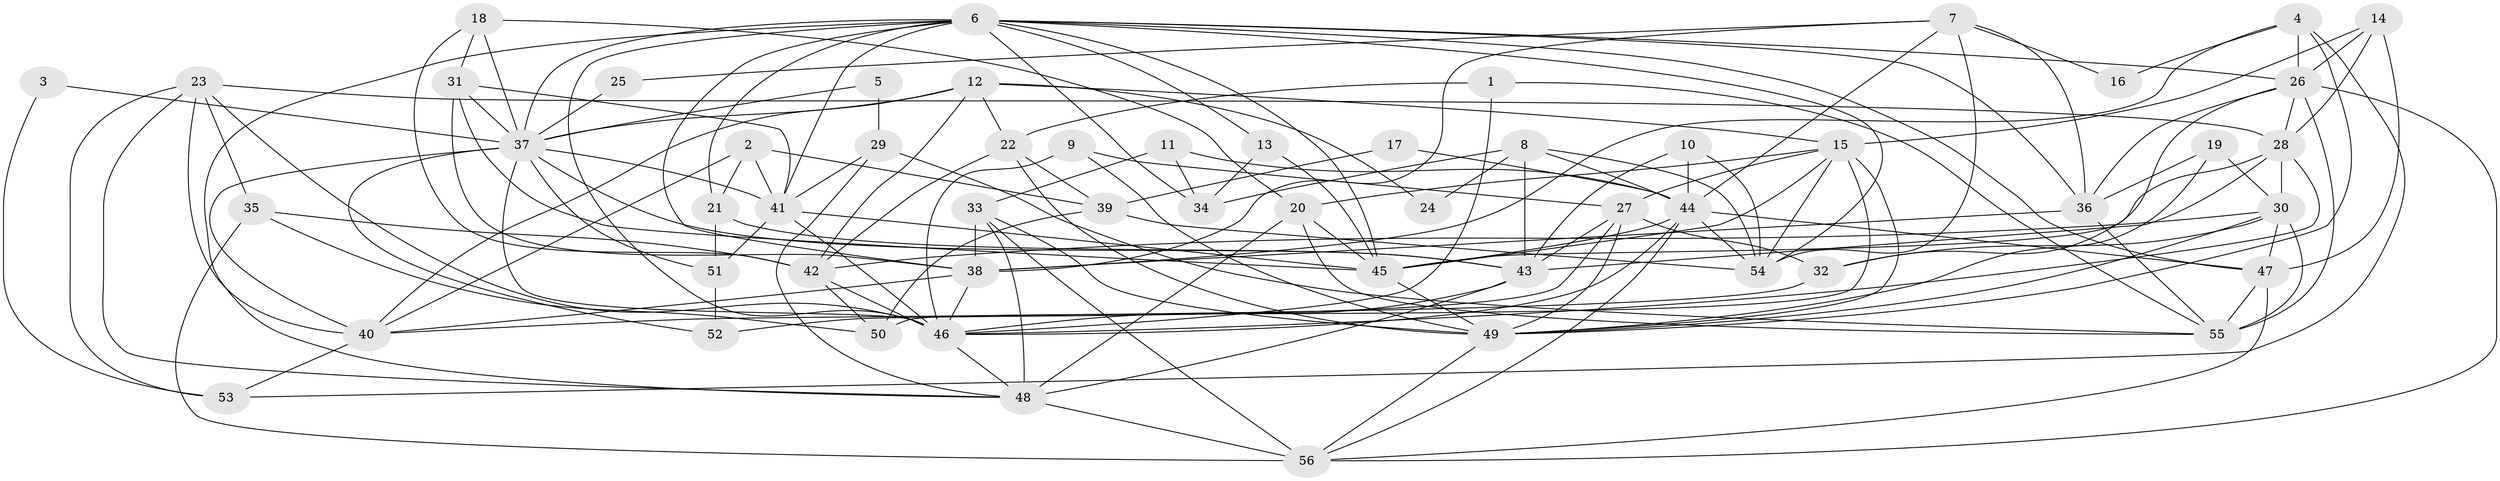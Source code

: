 // original degree distribution, {5: 0.13392857142857142, 3: 0.2767857142857143, 6: 0.11607142857142858, 4: 0.24107142857142858, 9: 0.008928571428571428, 10: 0.008928571428571428, 2: 0.16964285714285715, 7: 0.026785714285714284, 8: 0.017857142857142856}
// Generated by graph-tools (version 1.1) at 2025/26/03/09/25 03:26:20]
// undirected, 56 vertices, 156 edges
graph export_dot {
graph [start="1"]
  node [color=gray90,style=filled];
  1;
  2;
  3;
  4;
  5;
  6;
  7;
  8;
  9;
  10;
  11;
  12;
  13;
  14;
  15;
  16;
  17;
  18;
  19;
  20;
  21;
  22;
  23;
  24;
  25;
  26;
  27;
  28;
  29;
  30;
  31;
  32;
  33;
  34;
  35;
  36;
  37;
  38;
  39;
  40;
  41;
  42;
  43;
  44;
  45;
  46;
  47;
  48;
  49;
  50;
  51;
  52;
  53;
  54;
  55;
  56;
  1 -- 22 [weight=1.0];
  1 -- 46 [weight=1.0];
  1 -- 55 [weight=1.0];
  2 -- 21 [weight=1.0];
  2 -- 39 [weight=1.0];
  2 -- 40 [weight=1.0];
  2 -- 41 [weight=1.0];
  3 -- 37 [weight=1.0];
  3 -- 53 [weight=1.0];
  4 -- 16 [weight=1.0];
  4 -- 26 [weight=1.0];
  4 -- 38 [weight=1.0];
  4 -- 49 [weight=1.0];
  4 -- 53 [weight=1.0];
  5 -- 29 [weight=1.0];
  5 -- 37 [weight=1.0];
  6 -- 13 [weight=1.0];
  6 -- 21 [weight=1.0];
  6 -- 26 [weight=1.0];
  6 -- 34 [weight=1.0];
  6 -- 36 [weight=1.0];
  6 -- 37 [weight=1.0];
  6 -- 38 [weight=1.0];
  6 -- 41 [weight=1.0];
  6 -- 45 [weight=1.0];
  6 -- 46 [weight=2.0];
  6 -- 47 [weight=1.0];
  6 -- 48 [weight=1.0];
  6 -- 54 [weight=1.0];
  7 -- 16 [weight=1.0];
  7 -- 25 [weight=1.0];
  7 -- 36 [weight=1.0];
  7 -- 38 [weight=1.0];
  7 -- 44 [weight=1.0];
  7 -- 54 [weight=1.0];
  8 -- 24 [weight=1.0];
  8 -- 34 [weight=1.0];
  8 -- 43 [weight=1.0];
  8 -- 44 [weight=1.0];
  8 -- 54 [weight=1.0];
  9 -- 27 [weight=1.0];
  9 -- 46 [weight=1.0];
  9 -- 49 [weight=1.0];
  10 -- 43 [weight=1.0];
  10 -- 44 [weight=1.0];
  10 -- 54 [weight=1.0];
  11 -- 33 [weight=1.0];
  11 -- 34 [weight=1.0];
  11 -- 44 [weight=1.0];
  12 -- 15 [weight=1.0];
  12 -- 22 [weight=1.0];
  12 -- 24 [weight=1.0];
  12 -- 37 [weight=1.0];
  12 -- 40 [weight=1.0];
  12 -- 42 [weight=1.0];
  13 -- 34 [weight=1.0];
  13 -- 45 [weight=1.0];
  14 -- 15 [weight=1.0];
  14 -- 26 [weight=1.0];
  14 -- 28 [weight=1.0];
  14 -- 47 [weight=1.0];
  15 -- 20 [weight=1.0];
  15 -- 27 [weight=1.0];
  15 -- 45 [weight=2.0];
  15 -- 49 [weight=1.0];
  15 -- 50 [weight=1.0];
  15 -- 54 [weight=1.0];
  17 -- 39 [weight=1.0];
  17 -- 44 [weight=1.0];
  18 -- 20 [weight=1.0];
  18 -- 31 [weight=1.0];
  18 -- 37 [weight=1.0];
  18 -- 42 [weight=1.0];
  19 -- 30 [weight=1.0];
  19 -- 36 [weight=1.0];
  19 -- 49 [weight=1.0];
  20 -- 45 [weight=1.0];
  20 -- 48 [weight=1.0];
  20 -- 55 [weight=1.0];
  21 -- 43 [weight=1.0];
  21 -- 51 [weight=1.0];
  22 -- 39 [weight=1.0];
  22 -- 42 [weight=1.0];
  22 -- 49 [weight=1.0];
  23 -- 28 [weight=1.0];
  23 -- 35 [weight=1.0];
  23 -- 40 [weight=1.0];
  23 -- 46 [weight=1.0];
  23 -- 48 [weight=1.0];
  23 -- 53 [weight=1.0];
  25 -- 37 [weight=1.0];
  26 -- 28 [weight=1.0];
  26 -- 32 [weight=1.0];
  26 -- 36 [weight=1.0];
  26 -- 55 [weight=1.0];
  26 -- 56 [weight=2.0];
  27 -- 32 [weight=1.0];
  27 -- 43 [weight=2.0];
  27 -- 49 [weight=1.0];
  27 -- 52 [weight=1.0];
  28 -- 30 [weight=1.0];
  28 -- 43 [weight=1.0];
  28 -- 45 [weight=1.0];
  28 -- 46 [weight=1.0];
  29 -- 41 [weight=1.0];
  29 -- 48 [weight=1.0];
  29 -- 55 [weight=1.0];
  30 -- 32 [weight=1.0];
  30 -- 42 [weight=2.0];
  30 -- 47 [weight=1.0];
  30 -- 49 [weight=1.0];
  30 -- 55 [weight=1.0];
  31 -- 37 [weight=1.0];
  31 -- 38 [weight=1.0];
  31 -- 41 [weight=1.0];
  31 -- 45 [weight=1.0];
  32 -- 40 [weight=1.0];
  33 -- 38 [weight=1.0];
  33 -- 48 [weight=1.0];
  33 -- 49 [weight=1.0];
  33 -- 56 [weight=2.0];
  35 -- 42 [weight=1.0];
  35 -- 50 [weight=1.0];
  35 -- 56 [weight=1.0];
  36 -- 38 [weight=1.0];
  36 -- 55 [weight=1.0];
  37 -- 40 [weight=1.0];
  37 -- 41 [weight=1.0];
  37 -- 43 [weight=1.0];
  37 -- 46 [weight=1.0];
  37 -- 51 [weight=1.0];
  37 -- 52 [weight=1.0];
  38 -- 40 [weight=1.0];
  38 -- 46 [weight=1.0];
  39 -- 50 [weight=2.0];
  39 -- 54 [weight=1.0];
  40 -- 53 [weight=1.0];
  41 -- 45 [weight=2.0];
  41 -- 46 [weight=1.0];
  41 -- 51 [weight=1.0];
  42 -- 46 [weight=1.0];
  42 -- 50 [weight=1.0];
  43 -- 46 [weight=1.0];
  43 -- 48 [weight=1.0];
  44 -- 45 [weight=1.0];
  44 -- 46 [weight=1.0];
  44 -- 47 [weight=1.0];
  44 -- 54 [weight=1.0];
  44 -- 56 [weight=1.0];
  45 -- 49 [weight=1.0];
  46 -- 48 [weight=1.0];
  47 -- 55 [weight=1.0];
  47 -- 56 [weight=1.0];
  48 -- 56 [weight=2.0];
  49 -- 56 [weight=1.0];
  51 -- 52 [weight=1.0];
}
